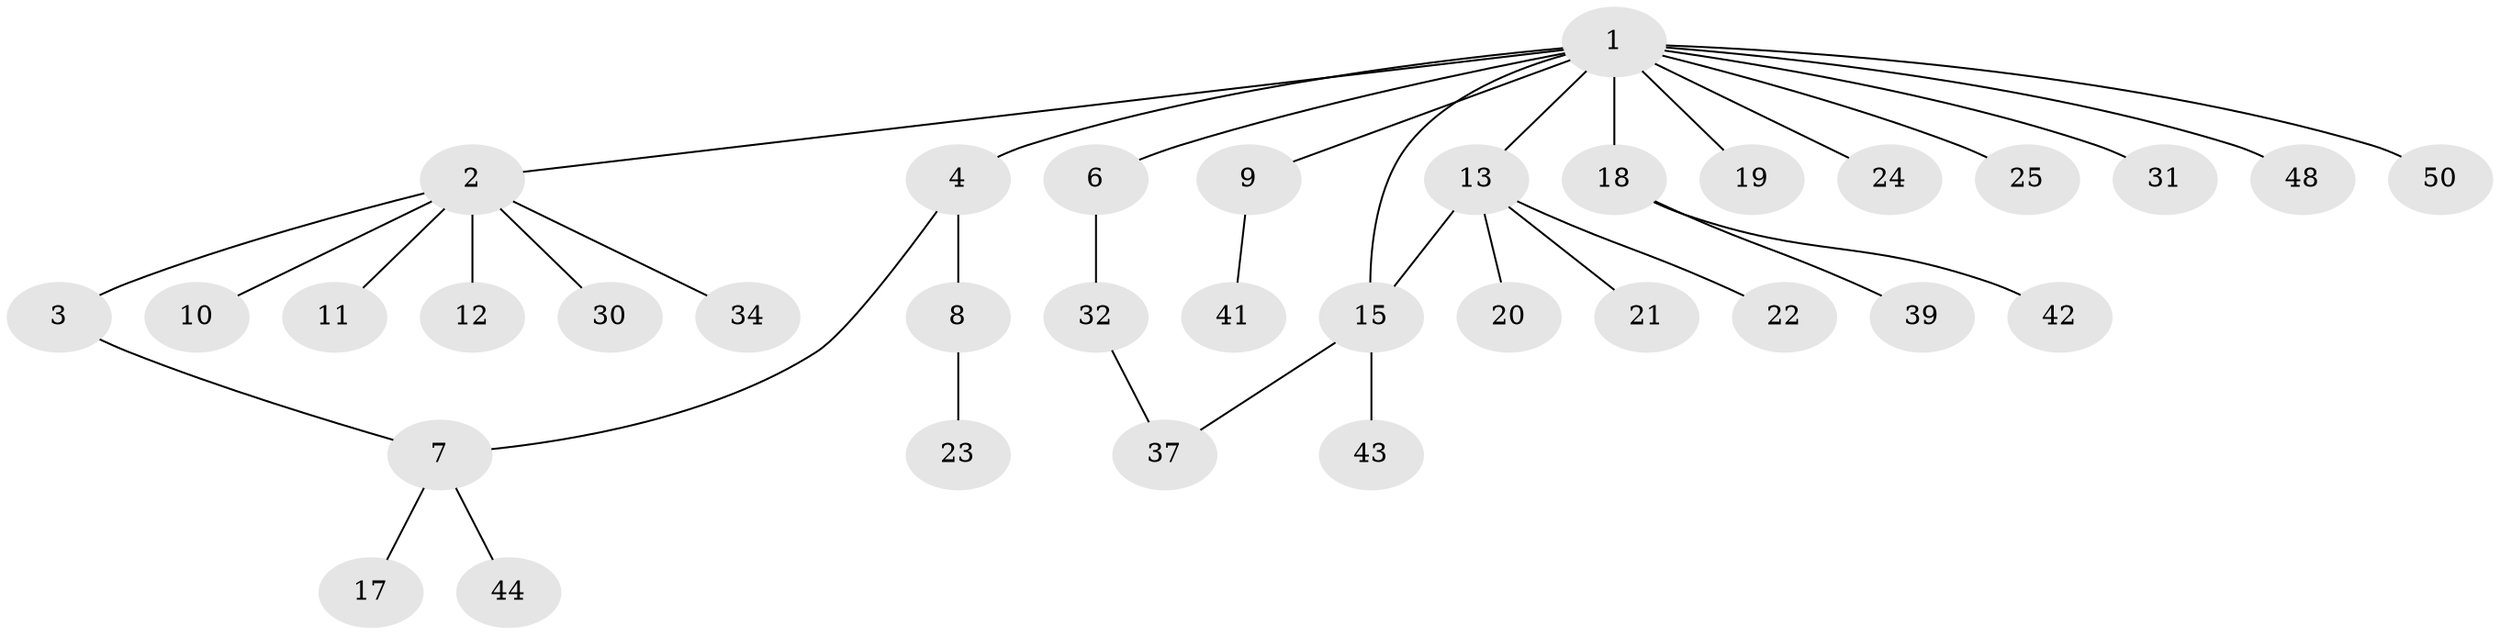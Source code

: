 // original degree distribution, {14: 0.02, 6: 0.04, 2: 0.18, 4: 0.04, 3: 0.12, 5: 0.02, 1: 0.58}
// Generated by graph-tools (version 1.1) at 2025/11/02/27/25 16:11:14]
// undirected, 34 vertices, 36 edges
graph export_dot {
graph [start="1"]
  node [color=gray90,style=filled];
  1 [super="+49"];
  2 [super="+5"];
  3;
  4 [super="+14"];
  6;
  7 [super="+38"];
  8 [super="+16"];
  9 [super="+36"];
  10 [super="+27"];
  11;
  12 [super="+35"];
  13 [super="+26"];
  15 [super="+47"];
  17;
  18 [super="+33"];
  19 [super="+40"];
  20;
  21 [super="+28"];
  22;
  23;
  24 [super="+29"];
  25;
  30;
  31;
  32 [super="+45"];
  34;
  37;
  39;
  41;
  42;
  43 [super="+46"];
  44;
  48;
  50;
  1 -- 2;
  1 -- 4;
  1 -- 6;
  1 -- 9;
  1 -- 13;
  1 -- 15;
  1 -- 18;
  1 -- 19;
  1 -- 24;
  1 -- 25;
  1 -- 31;
  1 -- 48;
  1 -- 50;
  2 -- 3;
  2 -- 10;
  2 -- 30;
  2 -- 34;
  2 -- 11;
  2 -- 12;
  3 -- 7;
  4 -- 7;
  4 -- 8;
  6 -- 32;
  7 -- 17;
  7 -- 44;
  8 -- 23;
  9 -- 41;
  13 -- 20;
  13 -- 21;
  13 -- 22;
  13 -- 15;
  15 -- 43;
  15 -- 37;
  18 -- 39;
  18 -- 42;
  32 -- 37;
}
